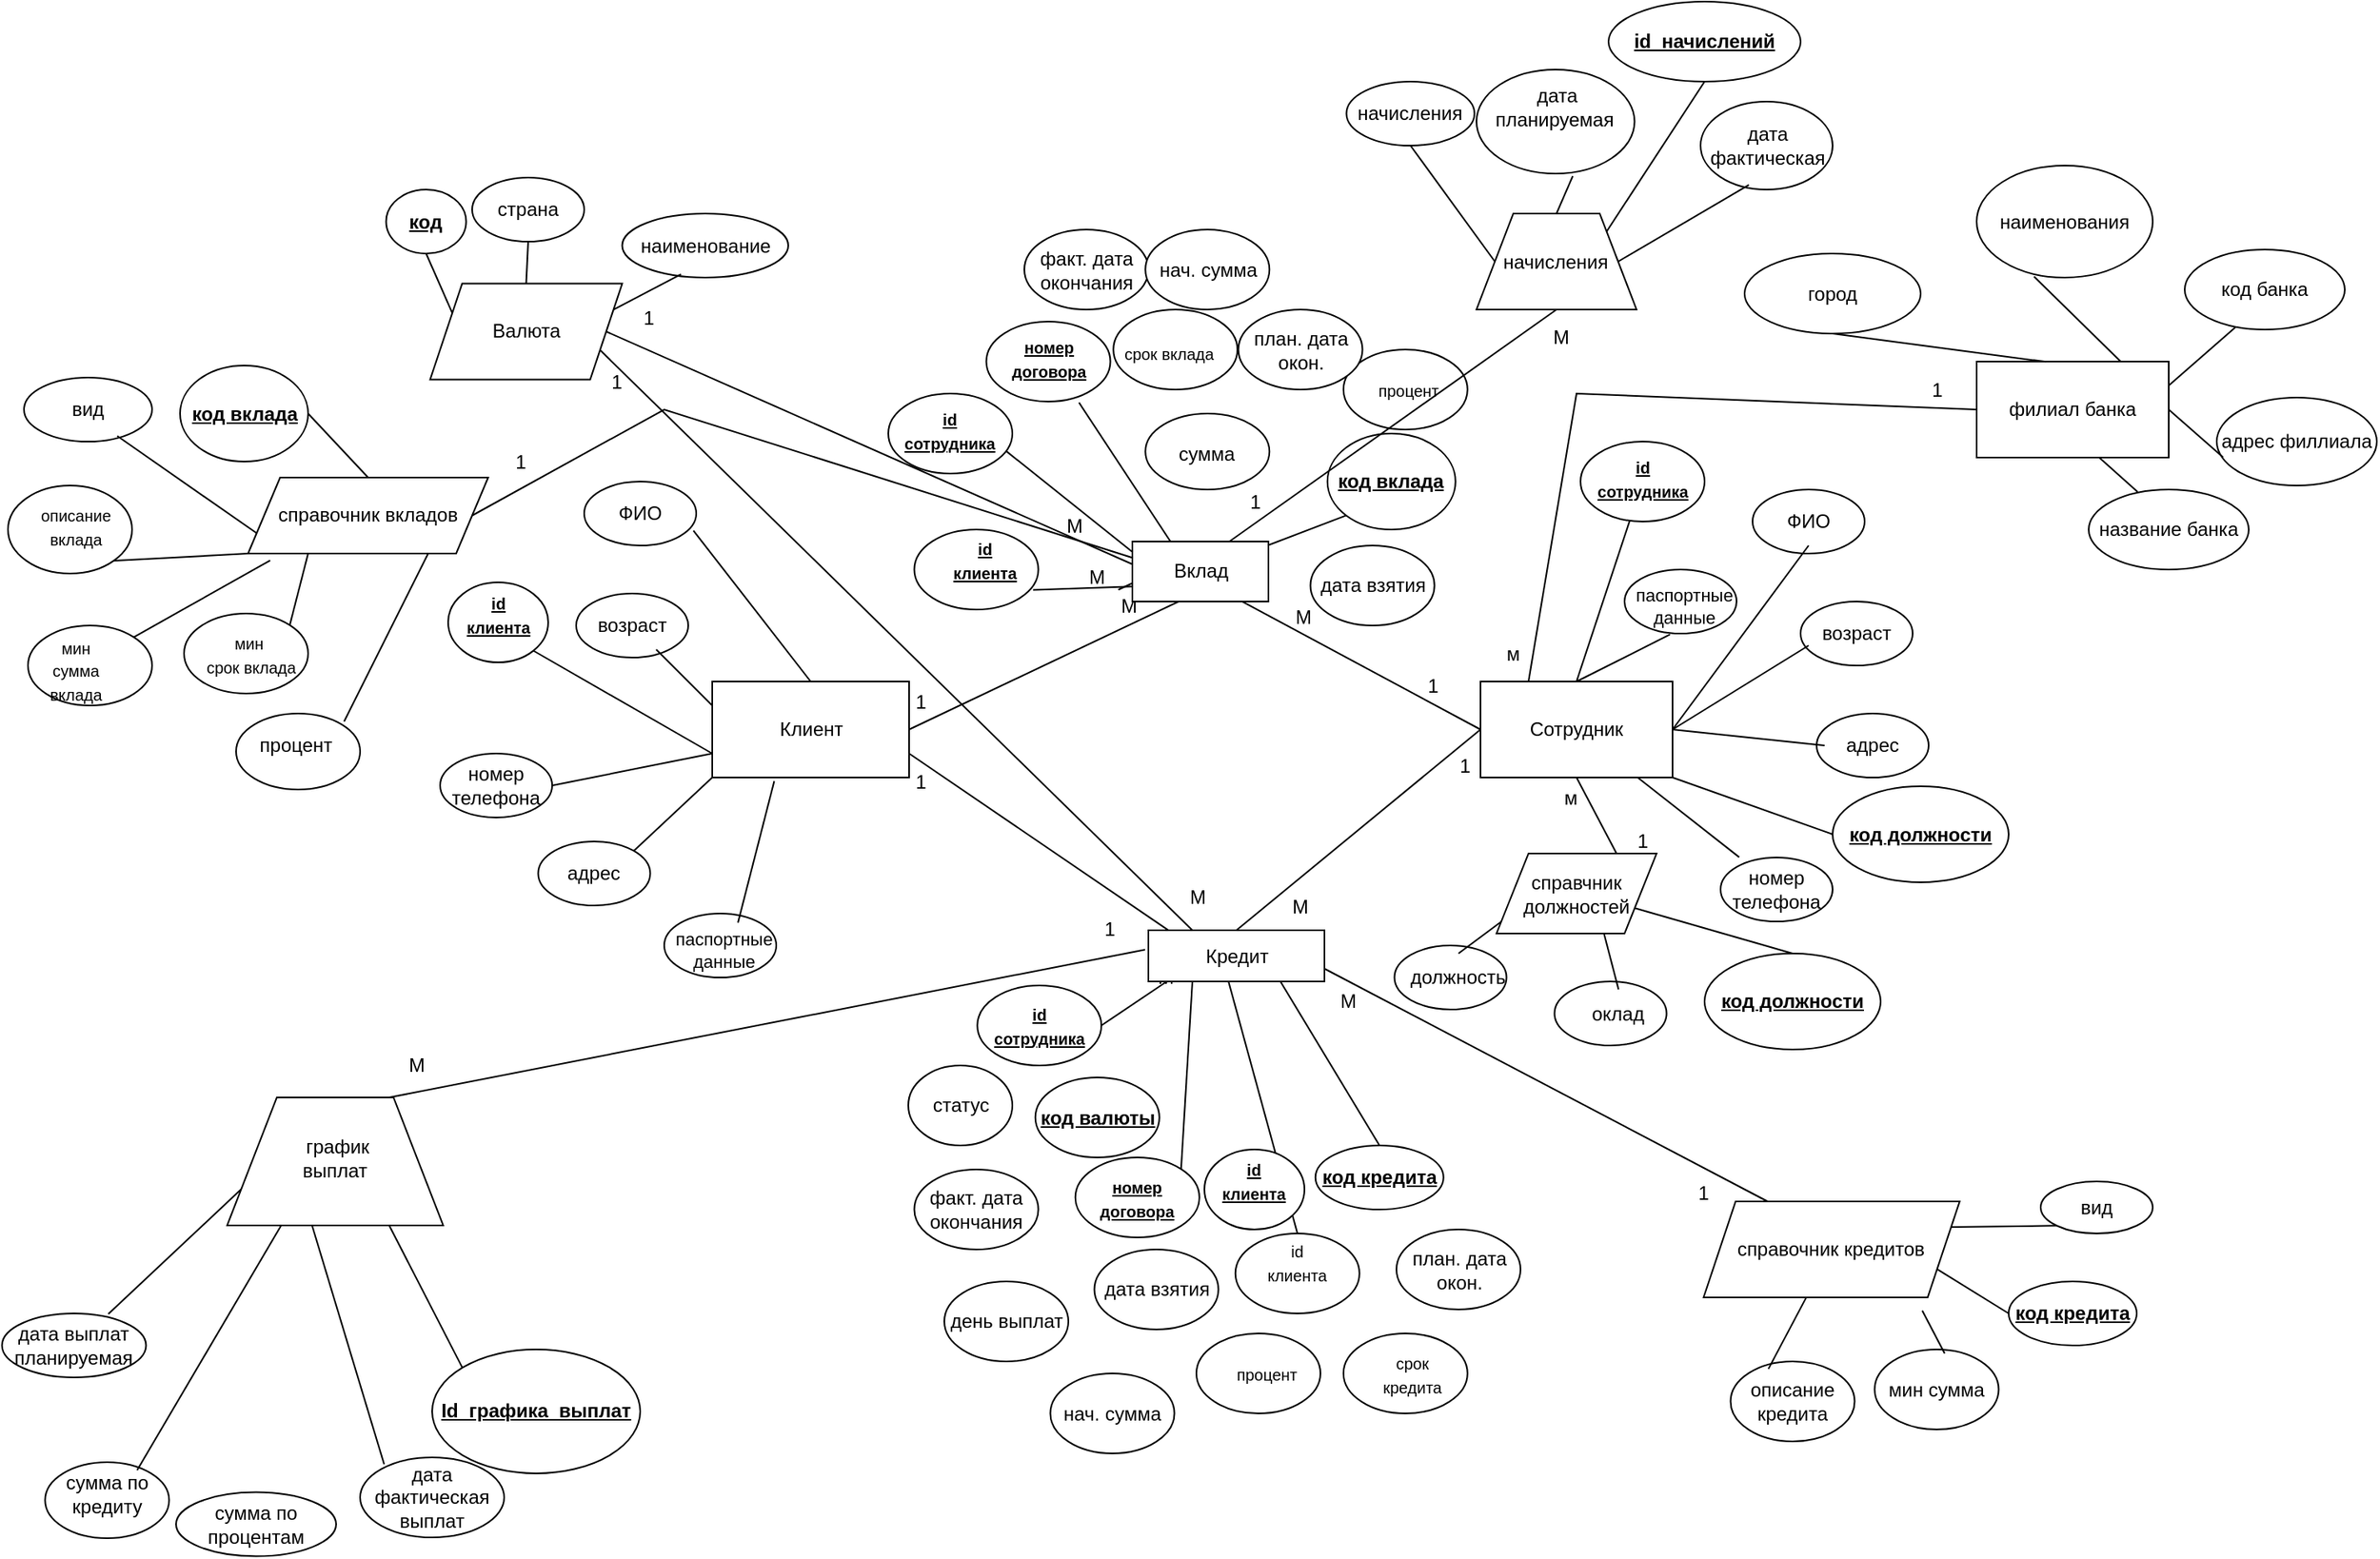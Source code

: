 <mxfile version="21.3.2" type="device">
  <diagram id="R2lEEEUBdFMjLlhIrx00" name="Page-1">
    <mxGraphModel dx="2767" dy="1793" grid="1" gridSize="10" guides="1" tooltips="1" connect="1" arrows="1" fold="1" page="1" pageScale="1" pageWidth="1100" pageHeight="850" math="0" shadow="0" extFonts="Permanent Marker^https://fonts.googleapis.com/css?family=Permanent+Marker">
      <root>
        <mxCell id="0" />
        <mxCell id="1" parent="0" />
        <mxCell id="oNR4TydqRhxskAE6kmzp-1" value="" style="rounded=0;whiteSpace=wrap;html=1;flipH=1;flipV=1;direction=west;" parent="1" vertex="1">
          <mxGeometry x="230" y="340" width="123" height="60" as="geometry" />
        </mxCell>
        <mxCell id="oNR4TydqRhxskAE6kmzp-2" value="Клиент" style="text;strokeColor=none;align=center;fillColor=none;html=1;verticalAlign=middle;whiteSpace=wrap;rounded=0;" parent="1" vertex="1">
          <mxGeometry x="261.5" y="355" width="60" height="30" as="geometry" />
        </mxCell>
        <mxCell id="oNR4TydqRhxskAE6kmzp-7" value="" style="rounded=0;whiteSpace=wrap;html=1;" parent="1" vertex="1">
          <mxGeometry x="710" y="340" width="120" height="60" as="geometry" />
        </mxCell>
        <mxCell id="oNR4TydqRhxskAE6kmzp-8" value="Сотрудник" style="text;strokeColor=none;align=center;fillColor=none;html=1;verticalAlign=middle;whiteSpace=wrap;rounded=0;" parent="1" vertex="1">
          <mxGeometry x="740" y="355" width="60" height="30" as="geometry" />
        </mxCell>
        <mxCell id="oNR4TydqRhxskAE6kmzp-9" value="" style="endArrow=none;html=1;rounded=0;entryX=0;entryY=0.5;entryDx=0;entryDy=0;exitX=0.5;exitY=0;exitDx=0;exitDy=0;" parent="1" target="oNR4TydqRhxskAE6kmzp-7" edge="1" source="y4S5jMjkWX1UhQ9Cu19F-1">
          <mxGeometry width="50" height="50" relative="1" as="geometry">
            <mxPoint x="560" y="490" as="sourcePoint" />
            <mxPoint x="570" y="340" as="targetPoint" />
          </mxGeometry>
        </mxCell>
        <mxCell id="oNR4TydqRhxskAE6kmzp-10" value="" style="endArrow=none;html=1;rounded=0;exitX=0;exitY=0.5;exitDx=0;exitDy=0;entryX=0.5;entryY=1;entryDx=0;entryDy=0;" parent="1" source="oNR4TydqRhxskAE6kmzp-1" edge="1">
          <mxGeometry width="50" height="50" relative="1" as="geometry">
            <mxPoint x="520" y="390" as="sourcePoint" />
            <mxPoint x="542.5" y="280" as="targetPoint" />
          </mxGeometry>
        </mxCell>
        <mxCell id="oNR4TydqRhxskAE6kmzp-15" value="" style="endArrow=none;html=1;rounded=0;entryX=0.113;entryY=-0.003;entryDx=0;entryDy=0;exitX=0;exitY=0.25;exitDx=0;exitDy=0;entryPerimeter=0;" parent="1" source="oNR4TydqRhxskAE6kmzp-1" target="y4S5jMjkWX1UhQ9Cu19F-1" edge="1">
          <mxGeometry relative="1" as="geometry">
            <mxPoint x="535" y="410" as="sourcePoint" />
            <mxPoint x="535" y="470" as="targetPoint" />
          </mxGeometry>
        </mxCell>
        <mxCell id="oNR4TydqRhxskAE6kmzp-16" value="" style="ellipse;whiteSpace=wrap;html=1;" parent="1" vertex="1">
          <mxGeometry x="772.5" y="190" width="77.5" height="50" as="geometry" />
        </mxCell>
        <mxCell id="oNR4TydqRhxskAE6kmzp-17" value="" style="ellipse;whiteSpace=wrap;html=1;" parent="1" vertex="1">
          <mxGeometry x="880" y="220" width="70" height="40" as="geometry" />
        </mxCell>
        <mxCell id="oNR4TydqRhxskAE6kmzp-18" value="" style="ellipse;whiteSpace=wrap;html=1;" parent="1" vertex="1">
          <mxGeometry x="910" y="290" width="70" height="40" as="geometry" />
        </mxCell>
        <mxCell id="oNR4TydqRhxskAE6kmzp-19" value="" style="ellipse;whiteSpace=wrap;html=1;" parent="1" vertex="1">
          <mxGeometry x="920" y="360" width="70" height="40" as="geometry" />
        </mxCell>
        <mxCell id="oNR4TydqRhxskAE6kmzp-20" value="&lt;u&gt;&lt;font style=&quot;font-size: 10px;&quot;&gt;&lt;b&gt;id сотрудника&lt;/b&gt;&lt;/font&gt;&lt;/u&gt;" style="text;strokeColor=none;align=center;fillColor=none;html=1;verticalAlign=middle;whiteSpace=wrap;rounded=0;" parent="1" vertex="1">
          <mxGeometry x="788.75" y="205" width="45" height="15" as="geometry" />
        </mxCell>
        <mxCell id="oNR4TydqRhxskAE6kmzp-24" value="ФИО&lt;span id=&quot;docs-internal-guid-433d567b-7fff-3257-ad19-15e13c9bf4bc&quot;&gt;&lt;/span&gt;&lt;span id=&quot;docs-internal-guid-433d567b-7fff-3257-ad19-15e13c9bf4bc&quot;&gt;&lt;/span&gt;&lt;span id=&quot;docs-internal-guid-433d567b-7fff-3257-ad19-15e13c9bf4bc&quot;&gt;&lt;/span&gt;" style="text;strokeColor=none;align=center;fillColor=none;html=1;verticalAlign=middle;whiteSpace=wrap;rounded=0;" parent="1" vertex="1">
          <mxGeometry x="885" y="225" width="60" height="30" as="geometry" />
        </mxCell>
        <mxCell id="oNR4TydqRhxskAE6kmzp-25" value="возраст" style="text;strokeColor=none;align=center;fillColor=none;html=1;verticalAlign=middle;whiteSpace=wrap;rounded=0;" parent="1" vertex="1">
          <mxGeometry x="915" y="295" width="60" height="30" as="geometry" />
        </mxCell>
        <mxCell id="oNR4TydqRhxskAE6kmzp-26" value="адрес" style="text;strokeColor=none;align=center;fillColor=none;html=1;verticalAlign=middle;whiteSpace=wrap;rounded=0;" parent="1" vertex="1">
          <mxGeometry x="925" y="365" width="60" height="30" as="geometry" />
        </mxCell>
        <mxCell id="oNR4TydqRhxskAE6kmzp-27" value="" style="ellipse;whiteSpace=wrap;html=1;" parent="1" vertex="1">
          <mxGeometry x="860" y="450" width="70" height="40" as="geometry" />
        </mxCell>
        <mxCell id="oNR4TydqRhxskAE6kmzp-28" value="номер телефона" style="text;strokeColor=none;align=center;fillColor=none;html=1;verticalAlign=middle;whiteSpace=wrap;rounded=0;" parent="1" vertex="1">
          <mxGeometry x="865" y="455" width="60" height="30" as="geometry" />
        </mxCell>
        <mxCell id="oNR4TydqRhxskAE6kmzp-29" value="" style="ellipse;whiteSpace=wrap;html=1;" parent="1" vertex="1">
          <mxGeometry x="800" y="270" width="70" height="40" as="geometry" />
        </mxCell>
        <mxCell id="oNR4TydqRhxskAE6kmzp-30" value="паспортные данные" style="text;strokeColor=none;align=center;fillColor=none;html=1;verticalAlign=middle;whiteSpace=wrap;rounded=0;fontSize=11;" parent="1" vertex="1">
          <mxGeometry x="805" y="275" width="65" height="35" as="geometry" />
        </mxCell>
        <mxCell id="oNR4TydqRhxskAE6kmzp-31" value="" style="ellipse;whiteSpace=wrap;html=1;" parent="1" vertex="1">
          <mxGeometry x="656.25" y="505" width="70" height="40" as="geometry" />
        </mxCell>
        <mxCell id="oNR4TydqRhxskAE6kmzp-32" value="должность" style="text;strokeColor=none;align=center;fillColor=none;html=1;verticalAlign=middle;whiteSpace=wrap;rounded=0;" parent="1" vertex="1">
          <mxGeometry x="666.25" y="510" width="60" height="30" as="geometry" />
        </mxCell>
        <mxCell id="oNR4TydqRhxskAE6kmzp-33" value="" style="ellipse;whiteSpace=wrap;html=1;" parent="1" vertex="1">
          <mxGeometry x="756.25" y="527.5" width="70" height="40" as="geometry" />
        </mxCell>
        <mxCell id="oNR4TydqRhxskAE6kmzp-35" value="оклад" style="text;strokeColor=none;align=center;fillColor=none;html=1;verticalAlign=middle;whiteSpace=wrap;rounded=0;" parent="1" vertex="1">
          <mxGeometry x="766.25" y="532.5" width="60" height="30" as="geometry" />
        </mxCell>
        <mxCell id="oNR4TydqRhxskAE6kmzp-40" value="" style="endArrow=none;html=1;rounded=0;entryX=0.5;entryY=0;entryDx=0;entryDy=0;" parent="1" source="oNR4TydqRhxskAE6kmzp-16" target="oNR4TydqRhxskAE6kmzp-7" edge="1">
          <mxGeometry relative="1" as="geometry">
            <mxPoint x="480" y="330" as="sourcePoint" />
            <mxPoint x="640" y="330" as="targetPoint" />
          </mxGeometry>
        </mxCell>
        <mxCell id="oNR4TydqRhxskAE6kmzp-46" value="" style="endArrow=none;html=1;rounded=0;entryX=0.406;entryY=1.015;entryDx=0;entryDy=0;entryPerimeter=0;exitX=0.5;exitY=0;exitDx=0;exitDy=0;" parent="1" source="oNR4TydqRhxskAE6kmzp-7" target="oNR4TydqRhxskAE6kmzp-29" edge="1">
          <mxGeometry relative="1" as="geometry">
            <mxPoint x="480" y="330" as="sourcePoint" />
            <mxPoint x="640" y="330" as="targetPoint" />
          </mxGeometry>
        </mxCell>
        <mxCell id="oNR4TydqRhxskAE6kmzp-47" value="" style="endArrow=none;html=1;rounded=0;entryX=0.5;entryY=1;entryDx=0;entryDy=0;exitX=1;exitY=0.5;exitDx=0;exitDy=0;" parent="1" source="oNR4TydqRhxskAE6kmzp-7" target="oNR4TydqRhxskAE6kmzp-24" edge="1">
          <mxGeometry relative="1" as="geometry">
            <mxPoint x="480" y="330" as="sourcePoint" />
            <mxPoint x="640" y="330" as="targetPoint" />
            <Array as="points" />
          </mxGeometry>
        </mxCell>
        <mxCell id="oNR4TydqRhxskAE6kmzp-48" value="" style="endArrow=none;html=1;rounded=0;entryX=1;entryY=0.5;entryDx=0;entryDy=0;exitX=0;exitY=0.75;exitDx=0;exitDy=0;" parent="1" source="oNR4TydqRhxskAE6kmzp-25" target="oNR4TydqRhxskAE6kmzp-7" edge="1">
          <mxGeometry relative="1" as="geometry">
            <mxPoint x="480" y="330" as="sourcePoint" />
            <mxPoint x="640" y="330" as="targetPoint" />
          </mxGeometry>
        </mxCell>
        <mxCell id="oNR4TydqRhxskAE6kmzp-49" value="" style="endArrow=none;html=1;rounded=0;entryX=0.5;entryY=0;entryDx=0;entryDy=0;" parent="1" target="oNR4TydqRhxskAE6kmzp-32" edge="1">
          <mxGeometry relative="1" as="geometry">
            <mxPoint x="750" y="470" as="sourcePoint" />
            <mxPoint x="640" y="330" as="targetPoint" />
          </mxGeometry>
        </mxCell>
        <mxCell id="oNR4TydqRhxskAE6kmzp-50" value="" style="endArrow=none;html=1;rounded=0;entryX=0.166;entryY=-0.005;entryDx=0;entryDy=0;entryPerimeter=0;" parent="1" source="oNR4TydqRhxskAE6kmzp-7" target="oNR4TydqRhxskAE6kmzp-27" edge="1">
          <mxGeometry relative="1" as="geometry">
            <mxPoint x="925" y="530" as="sourcePoint" />
            <mxPoint x="1085" y="530" as="targetPoint" />
            <Array as="points" />
          </mxGeometry>
        </mxCell>
        <mxCell id="oNR4TydqRhxskAE6kmzp-52" value="" style="endArrow=none;html=1;rounded=0;entryX=0;entryY=0.5;entryDx=0;entryDy=0;" parent="1" target="oNR4TydqRhxskAE6kmzp-26" edge="1">
          <mxGeometry relative="1" as="geometry">
            <mxPoint x="830" y="370" as="sourcePoint" />
            <mxPoint x="770" y="290" as="targetPoint" />
          </mxGeometry>
        </mxCell>
        <mxCell id="oNR4TydqRhxskAE6kmzp-53" value="" style="endArrow=none;html=1;rounded=0;entryX=0.5;entryY=0;entryDx=0;entryDy=0;" parent="1" target="oNR4TydqRhxskAE6kmzp-35" edge="1">
          <mxGeometry relative="1" as="geometry">
            <mxPoint x="780" y="470" as="sourcePoint" />
            <mxPoint x="770" y="290" as="targetPoint" />
          </mxGeometry>
        </mxCell>
        <mxCell id="oNR4TydqRhxskAE6kmzp-58" value="" style="ellipse;whiteSpace=wrap;html=1;" parent="1" vertex="1">
          <mxGeometry x="340" y="160" width="77.5" height="50" as="geometry" />
        </mxCell>
        <mxCell id="oNR4TydqRhxskAE6kmzp-59" value="&lt;span&gt;&lt;font style=&quot;font-size: 10px;&quot;&gt;&lt;span&gt;&lt;b&gt;&lt;u&gt;id сотрудника&lt;/u&gt;&lt;/b&gt;&lt;/span&gt;&lt;/font&gt;&lt;/span&gt;" style="text;strokeColor=none;align=center;fillColor=none;html=1;verticalAlign=middle;whiteSpace=wrap;rounded=0;fontStyle=0" parent="1" vertex="1">
          <mxGeometry x="356.25" y="175" width="45" height="15" as="geometry" />
        </mxCell>
        <mxCell id="oNR4TydqRhxskAE6kmzp-60" value="" style="ellipse;whiteSpace=wrap;html=1;" parent="1" vertex="1">
          <mxGeometry x="395.63" y="530" width="77.5" height="50" as="geometry" />
        </mxCell>
        <mxCell id="oNR4TydqRhxskAE6kmzp-61" value="&lt;font style=&quot;font-size: 10px;&quot;&gt;&lt;u&gt;&lt;b&gt;id сотрудника&lt;/b&gt;&lt;/u&gt;&lt;/font&gt;" style="text;strokeColor=none;align=center;fillColor=none;html=1;verticalAlign=middle;whiteSpace=wrap;rounded=0;" parent="1" vertex="1">
          <mxGeometry x="411.88" y="547.5" width="45" height="15" as="geometry" />
        </mxCell>
        <mxCell id="oNR4TydqRhxskAE6kmzp-62" value="" style="ellipse;whiteSpace=wrap;html=1;" parent="1" vertex="1">
          <mxGeometry x="65" y="278" width="62.5" height="50" as="geometry" />
        </mxCell>
        <mxCell id="oNR4TydqRhxskAE6kmzp-63" value="&lt;u&gt;&lt;font style=&quot;font-size: 10px;&quot;&gt;&lt;b&gt;id клиента&lt;/b&gt;&lt;/font&gt;&lt;/u&gt;" style="text;strokeColor=none;align=center;fillColor=none;html=1;verticalAlign=middle;whiteSpace=wrap;rounded=0;" parent="1" vertex="1">
          <mxGeometry x="73.75" y="290" width="45" height="15" as="geometry" />
        </mxCell>
        <mxCell id="oNR4TydqRhxskAE6kmzp-64" value="" style="ellipse;whiteSpace=wrap;html=1;" parent="1" vertex="1">
          <mxGeometry x="401.25" y="115" width="77.5" height="50" as="geometry" />
        </mxCell>
        <mxCell id="oNR4TydqRhxskAE6kmzp-65" value="&lt;span style=&quot;font-size: 10px;&quot;&gt;&lt;b&gt;&lt;u&gt;номер договора&lt;/u&gt;&lt;/b&gt;&lt;/span&gt;" style="text;strokeColor=none;align=center;fillColor=none;html=1;verticalAlign=middle;whiteSpace=wrap;rounded=0;fontStyle=0" parent="1" vertex="1">
          <mxGeometry x="417.5" y="130" width="45" height="15" as="geometry" />
        </mxCell>
        <mxCell id="oNR4TydqRhxskAE6kmzp-67" value="" style="ellipse;whiteSpace=wrap;html=1;" parent="1" vertex="1">
          <mxGeometry x="456.88" y="637.5" width="77.5" height="50" as="geometry" />
        </mxCell>
        <mxCell id="oNR4TydqRhxskAE6kmzp-68" value="&lt;span style=&quot;font-size: 10px;&quot;&gt;&lt;b&gt;&lt;u&gt;номер договора&lt;/u&gt;&lt;/b&gt;&lt;/span&gt;" style="text;strokeColor=none;align=center;fillColor=none;html=1;verticalAlign=middle;whiteSpace=wrap;rounded=0;fontStyle=0" parent="1" vertex="1">
          <mxGeometry x="473.13" y="655" width="45" height="15" as="geometry" />
        </mxCell>
        <mxCell id="oNR4TydqRhxskAE6kmzp-70" value="" style="ellipse;whiteSpace=wrap;html=1;" parent="1" vertex="1">
          <mxGeometry x="556.88" y="685" width="77.5" height="50" as="geometry" />
        </mxCell>
        <mxCell id="oNR4TydqRhxskAE6kmzp-71" value="&lt;span&gt;&lt;font style=&quot;font-size: 10px;&quot;&gt;&lt;span&gt;id клиента&lt;/span&gt;&lt;/font&gt;&lt;/span&gt;" style="text;strokeColor=none;align=center;fillColor=none;html=1;verticalAlign=middle;whiteSpace=wrap;rounded=0;fontStyle=0" parent="1" vertex="1">
          <mxGeometry x="573.13" y="695" width="45" height="15" as="geometry" />
        </mxCell>
        <mxCell id="oNR4TydqRhxskAE6kmzp-72" value="" style="ellipse;whiteSpace=wrap;html=1;" parent="1" vertex="1">
          <mxGeometry x="356.25" y="245" width="77.5" height="50" as="geometry" />
        </mxCell>
        <mxCell id="oNR4TydqRhxskAE6kmzp-73" value="&lt;span&gt;&lt;font style=&quot;font-size: 10px;&quot;&gt;&lt;span&gt;&lt;b&gt;&lt;u&gt;id клиента&lt;/u&gt;&lt;/b&gt;&lt;/span&gt;&lt;/font&gt;&lt;/span&gt;" style="text;strokeColor=none;align=center;fillColor=none;html=1;verticalAlign=middle;whiteSpace=wrap;rounded=0;fontStyle=0" parent="1" vertex="1">
          <mxGeometry x="377.5" y="255" width="45" height="17.5" as="geometry" />
        </mxCell>
        <mxCell id="oNR4TydqRhxskAE6kmzp-77" value="" style="ellipse;whiteSpace=wrap;html=1;" parent="1" vertex="1">
          <mxGeometry x="-210" y="217.5" width="77.5" height="55" as="geometry" />
        </mxCell>
        <mxCell id="oNR4TydqRhxskAE6kmzp-78" value="&lt;span style=&quot;font-size: 10px;&quot;&gt;&lt;span&gt;&lt;span&gt;описание вклада&lt;/span&gt;&lt;/span&gt;&lt;/span&gt;" style="text;strokeColor=none;align=center;fillColor=none;html=1;verticalAlign=middle;whiteSpace=wrap;rounded=0;fontStyle=0" parent="1" vertex="1">
          <mxGeometry x="-190" y="235" width="45" height="15" as="geometry" />
        </mxCell>
        <mxCell id="oNR4TydqRhxskAE6kmzp-80" value="" style="ellipse;whiteSpace=wrap;html=1;" parent="1" vertex="1">
          <mxGeometry x="-100" y="297.5" width="77.5" height="50" as="geometry" />
        </mxCell>
        <mxCell id="oNR4TydqRhxskAE6kmzp-81" value="&lt;div style=&quot;&quot;&gt;&lt;span style=&quot;font-size: 10px; background-color: initial;&quot;&gt;мин&amp;nbsp;&lt;/span&gt;&lt;/div&gt;&lt;div style=&quot;&quot;&gt;&lt;span style=&quot;font-size: 10px; background-color: initial;&quot;&gt;срок вклада&lt;/span&gt;&lt;/div&gt;&lt;span id=&quot;docs-internal-guid-98b2df51-7fff-02cc-35b9-9155e694b9e8&quot;&gt;&lt;/span&gt;" style="text;strokeColor=none;align=center;fillColor=none;html=1;verticalAlign=middle;whiteSpace=wrap;rounded=0;fontStyle=0" parent="1" vertex="1">
          <mxGeometry x="-100" y="315" width="83.75" height="15" as="geometry" />
        </mxCell>
        <mxCell id="oNR4TydqRhxskAE6kmzp-84" value="" style="ellipse;whiteSpace=wrap;html=1;" parent="1" vertex="1">
          <mxGeometry x="-197.5" y="305" width="77.5" height="50" as="geometry" />
        </mxCell>
        <mxCell id="oNR4TydqRhxskAE6kmzp-85" value="&lt;span style=&quot;font-size: 10px;&quot;&gt;мин сумма вклада&lt;/span&gt;" style="text;strokeColor=none;align=center;fillColor=none;html=1;verticalAlign=middle;whiteSpace=wrap;rounded=0;fontStyle=0" parent="1" vertex="1">
          <mxGeometry x="-190" y="325" width="45" height="15" as="geometry" />
        </mxCell>
        <mxCell id="oNR4TydqRhxskAE6kmzp-86" value="" style="ellipse;whiteSpace=wrap;html=1;" parent="1" vertex="1">
          <mxGeometry x="624.38" y="132.5" width="77.5" height="50" as="geometry" />
        </mxCell>
        <mxCell id="oNR4TydqRhxskAE6kmzp-87" value="&lt;span style=&quot;font-size: 10px;&quot;&gt;процент&amp;nbsp;&lt;/span&gt;" style="text;strokeColor=none;align=center;fillColor=none;html=1;verticalAlign=middle;whiteSpace=wrap;rounded=0;fontStyle=0" parent="1" vertex="1">
          <mxGeometry x="644.38" y="150" width="45" height="15" as="geometry" />
        </mxCell>
        <mxCell id="oNR4TydqRhxskAE6kmzp-93" value="" style="ellipse;whiteSpace=wrap;html=1;" parent="1" vertex="1">
          <mxGeometry x="480.63" y="107.5" width="77.5" height="50" as="geometry" />
        </mxCell>
        <mxCell id="oNR4TydqRhxskAE6kmzp-94" value="&lt;span style=&quot;font-size: 10px;&quot;&gt;срок вклада&lt;/span&gt;" style="text;strokeColor=none;align=center;fillColor=none;html=1;verticalAlign=middle;whiteSpace=wrap;rounded=0;fontStyle=0" parent="1" vertex="1">
          <mxGeometry x="471.25" y="127.5" width="88.75" height="15" as="geometry" />
        </mxCell>
        <mxCell id="oNR4TydqRhxskAE6kmzp-102" value="" style="endArrow=none;html=1;rounded=0;entryX=0.25;entryY=0;entryDx=0;entryDy=0;exitX=0.747;exitY=1.013;exitDx=0;exitDy=0;exitPerimeter=0;" parent="1" source="oNR4TydqRhxskAE6kmzp-64" edge="1">
          <mxGeometry relative="1" as="geometry">
            <mxPoint x="430" y="390" as="sourcePoint" />
            <mxPoint x="521.25" y="260" as="targetPoint" />
          </mxGeometry>
        </mxCell>
        <mxCell id="oNR4TydqRhxskAE6kmzp-105" value="" style="endArrow=none;html=1;rounded=0;exitX=0.95;exitY=0.719;exitDx=0;exitDy=0;exitPerimeter=0;entryX=0;entryY=0.25;entryDx=0;entryDy=0;" parent="1" source="oNR4TydqRhxskAE6kmzp-58" edge="1">
          <mxGeometry relative="1" as="geometry">
            <mxPoint x="430" y="390" as="sourcePoint" />
            <mxPoint x="500" y="265" as="targetPoint" />
          </mxGeometry>
        </mxCell>
        <mxCell id="oNR4TydqRhxskAE6kmzp-110" value="" style="endArrow=none;html=1;rounded=0;exitX=0.958;exitY=0.754;exitDx=0;exitDy=0;exitPerimeter=0;entryX=0;entryY=0.75;entryDx=0;entryDy=0;" parent="1" source="8BhWHSMDDx2aTjI-pe8S-53" edge="1">
          <mxGeometry relative="1" as="geometry">
            <mxPoint x="430" y="390" as="sourcePoint" />
            <mxPoint x="500" y="275" as="targetPoint" />
          </mxGeometry>
        </mxCell>
        <mxCell id="oNR4TydqRhxskAE6kmzp-115" value="описание кредита" style="ellipse;whiteSpace=wrap;html=1;" parent="1" vertex="1">
          <mxGeometry x="866.25" y="765" width="77.5" height="50" as="geometry" />
        </mxCell>
        <mxCell id="oNR4TydqRhxskAE6kmzp-121" value="" style="ellipse;whiteSpace=wrap;html=1;" parent="1" vertex="1">
          <mxGeometry x="150" y="215" width="70" height="40" as="geometry" />
        </mxCell>
        <mxCell id="oNR4TydqRhxskAE6kmzp-122" value="ФИО&lt;span id=&quot;docs-internal-guid-433d567b-7fff-3257-ad19-15e13c9bf4bc&quot;&gt;&lt;/span&gt;&lt;span id=&quot;docs-internal-guid-433d567b-7fff-3257-ad19-15e13c9bf4bc&quot;&gt;&lt;/span&gt;&lt;span id=&quot;docs-internal-guid-433d567b-7fff-3257-ad19-15e13c9bf4bc&quot;&gt;&lt;/span&gt;" style="text;strokeColor=none;align=center;fillColor=none;html=1;verticalAlign=middle;whiteSpace=wrap;rounded=0;" parent="1" vertex="1">
          <mxGeometry x="155" y="220" width="60" height="30" as="geometry" />
        </mxCell>
        <mxCell id="oNR4TydqRhxskAE6kmzp-123" value="" style="ellipse;whiteSpace=wrap;html=1;" parent="1" vertex="1">
          <mxGeometry x="145" y="285" width="70" height="40" as="geometry" />
        </mxCell>
        <mxCell id="oNR4TydqRhxskAE6kmzp-124" value="возраст" style="text;strokeColor=none;align=center;fillColor=none;html=1;verticalAlign=middle;whiteSpace=wrap;rounded=0;" parent="1" vertex="1">
          <mxGeometry x="150" y="290" width="60" height="30" as="geometry" />
        </mxCell>
        <mxCell id="oNR4TydqRhxskAE6kmzp-127" value="" style="ellipse;whiteSpace=wrap;html=1;" parent="1" vertex="1">
          <mxGeometry x="121.25" y="440" width="70" height="40" as="geometry" />
        </mxCell>
        <mxCell id="oNR4TydqRhxskAE6kmzp-128" value="адрес" style="text;strokeColor=none;align=center;fillColor=none;html=1;verticalAlign=middle;whiteSpace=wrap;rounded=0;" parent="1" vertex="1">
          <mxGeometry x="126.25" y="445" width="60" height="30" as="geometry" />
        </mxCell>
        <mxCell id="oNR4TydqRhxskAE6kmzp-129" value="" style="ellipse;whiteSpace=wrap;html=1;" parent="1" vertex="1">
          <mxGeometry x="60" y="385" width="70" height="40" as="geometry" />
        </mxCell>
        <mxCell id="oNR4TydqRhxskAE6kmzp-130" value="номер телефона" style="text;strokeColor=none;align=center;fillColor=none;html=1;verticalAlign=middle;whiteSpace=wrap;rounded=0;" parent="1" vertex="1">
          <mxGeometry x="65" y="390" width="60" height="30" as="geometry" />
        </mxCell>
        <mxCell id="oNR4TydqRhxskAE6kmzp-131" value="" style="ellipse;whiteSpace=wrap;html=1;" parent="1" vertex="1">
          <mxGeometry x="200" y="485" width="70" height="40" as="geometry" />
        </mxCell>
        <mxCell id="oNR4TydqRhxskAE6kmzp-132" value="паспортные данные" style="text;strokeColor=none;align=center;fillColor=none;html=1;verticalAlign=middle;whiteSpace=wrap;rounded=0;fontSize=11;" parent="1" vertex="1">
          <mxGeometry x="205" y="490" width="65" height="35" as="geometry" />
        </mxCell>
        <mxCell id="oNR4TydqRhxskAE6kmzp-133" value="" style="endArrow=none;html=1;rounded=0;entryX=0.315;entryY=1.038;entryDx=0;entryDy=0;entryPerimeter=0;exitX=0.632;exitY=0.02;exitDx=0;exitDy=0;exitPerimeter=0;" parent="1" source="oNR4TydqRhxskAE6kmzp-132" target="oNR4TydqRhxskAE6kmzp-1" edge="1">
          <mxGeometry width="50" height="50" relative="1" as="geometry">
            <mxPoint x="240" y="480" as="sourcePoint" />
            <mxPoint x="590" y="430" as="targetPoint" />
          </mxGeometry>
        </mxCell>
        <mxCell id="oNR4TydqRhxskAE6kmzp-135" value="" style="ellipse;whiteSpace=wrap;html=1;" parent="1" vertex="1">
          <mxGeometry x="707.5" y="-42.5" width="98.75" height="65" as="geometry" />
        </mxCell>
        <mxCell id="oNR4TydqRhxskAE6kmzp-137" value="дата планируемая&amp;nbsp;" style="text;strokeColor=none;align=center;fillColor=none;html=1;verticalAlign=middle;whiteSpace=wrap;rounded=0;" parent="1" vertex="1">
          <mxGeometry x="737.5" y="-32.5" width="40" height="27.5" as="geometry" />
        </mxCell>
        <mxCell id="oNR4TydqRhxskAE6kmzp-140" value="" style="ellipse;whiteSpace=wrap;html=1;" parent="1" vertex="1">
          <mxGeometry x="500.63" y="172.5" width="77.5" height="47.5" as="geometry" />
        </mxCell>
        <mxCell id="oNR4TydqRhxskAE6kmzp-141" value="сумма" style="text;strokeColor=none;align=center;fillColor=none;html=1;verticalAlign=middle;whiteSpace=wrap;rounded=0;" parent="1" vertex="1">
          <mxGeometry x="509.38" y="182.5" width="60" height="30" as="geometry" />
        </mxCell>
        <mxCell id="oNR4TydqRhxskAE6kmzp-142" value="" style="ellipse;whiteSpace=wrap;html=1;" parent="1" vertex="1">
          <mxGeometry x="-67.5" y="360" width="77.5" height="47.5" as="geometry" />
        </mxCell>
        <mxCell id="oNR4TydqRhxskAE6kmzp-143" value="процент" style="text;strokeColor=none;align=center;fillColor=none;html=1;verticalAlign=middle;whiteSpace=wrap;rounded=0;" parent="1" vertex="1">
          <mxGeometry x="-60" y="365" width="60" height="30" as="geometry" />
        </mxCell>
        <mxCell id="oNR4TydqRhxskAE6kmzp-146" value="" style="endArrow=none;html=1;rounded=0;entryX=0.975;entryY=0.766;entryDx=0;entryDy=0;entryPerimeter=0;exitX=0.5;exitY=1;exitDx=0;exitDy=0;" parent="1" source="oNR4TydqRhxskAE6kmzp-1" target="oNR4TydqRhxskAE6kmzp-121" edge="1">
          <mxGeometry width="50" height="50" relative="1" as="geometry">
            <mxPoint x="600" y="420" as="sourcePoint" />
            <mxPoint x="650" y="370" as="targetPoint" />
          </mxGeometry>
        </mxCell>
        <mxCell id="oNR4TydqRhxskAE6kmzp-150" value="" style="ellipse;whiteSpace=wrap;html=1;" parent="1" vertex="1">
          <mxGeometry x="532.5" y="747.5" width="77.5" height="50" as="geometry" />
        </mxCell>
        <mxCell id="oNR4TydqRhxskAE6kmzp-151" value="&lt;span style=&quot;font-size: 10px;&quot;&gt;процент&amp;nbsp;&lt;/span&gt;" style="text;strokeColor=none;align=center;fillColor=none;html=1;verticalAlign=middle;whiteSpace=wrap;rounded=0;fontStyle=0" parent="1" vertex="1">
          <mxGeometry x="530.0" y="765" width="96.25" height="15" as="geometry" />
        </mxCell>
        <mxCell id="oNR4TydqRhxskAE6kmzp-152" value="" style="ellipse;whiteSpace=wrap;html=1;" parent="1" vertex="1">
          <mxGeometry x="624.38" y="747.5" width="77.5" height="50" as="geometry" />
        </mxCell>
        <mxCell id="oNR4TydqRhxskAE6kmzp-153" value="&lt;span style=&quot;font-size: 10px;&quot;&gt;срок кредита&lt;/span&gt;" style="text;strokeColor=none;align=center;fillColor=none;html=1;verticalAlign=middle;whiteSpace=wrap;rounded=0;fontStyle=0" parent="1" vertex="1">
          <mxGeometry x="645.01" y="752.5" width="45" height="40" as="geometry" />
        </mxCell>
        <mxCell id="oNR4TydqRhxskAE6kmzp-154" value="" style="ellipse;whiteSpace=wrap;html=1;" parent="1" vertex="1">
          <mxGeometry x="-186.83" y="828" width="77.5" height="47.5" as="geometry" />
        </mxCell>
        <mxCell id="oNR4TydqRhxskAE6kmzp-155" value="сумма по кредиту" style="text;strokeColor=none;align=center;fillColor=none;html=1;verticalAlign=middle;whiteSpace=wrap;rounded=0;" parent="1" vertex="1">
          <mxGeometry x="-178.08" y="833" width="60" height="30" as="geometry" />
        </mxCell>
        <mxCell id="oNR4TydqRhxskAE6kmzp-162" value="" style="endArrow=none;html=1;rounded=0;entryX=0.103;entryY=1.004;entryDx=0;entryDy=0;exitX=1;exitY=0.5;exitDx=0;exitDy=0;entryPerimeter=0;" parent="1" source="oNR4TydqRhxskAE6kmzp-60" target="y4S5jMjkWX1UhQ9Cu19F-1" edge="1">
          <mxGeometry width="50" height="50" relative="1" as="geometry">
            <mxPoint x="509.38" y="465" as="sourcePoint" />
            <mxPoint x="534.38" y="545" as="targetPoint" />
          </mxGeometry>
        </mxCell>
        <mxCell id="oNR4TydqRhxskAE6kmzp-163" value="" style="endArrow=none;html=1;rounded=0;entryX=0.25;entryY=1;entryDx=0;entryDy=0;exitX=1;exitY=0;exitDx=0;exitDy=0;" parent="1" source="oNR4TydqRhxskAE6kmzp-67" target="y4S5jMjkWX1UhQ9Cu19F-1" edge="1">
          <mxGeometry width="50" height="50" relative="1" as="geometry">
            <mxPoint x="509.38" y="465" as="sourcePoint" />
            <mxPoint x="569.38" y="578.52" as="targetPoint" />
          </mxGeometry>
        </mxCell>
        <mxCell id="oNR4TydqRhxskAE6kmzp-164" value="" style="endArrow=none;html=1;rounded=0;entryX=0.455;entryY=1;entryDx=0;entryDy=0;exitX=0.5;exitY=0;exitDx=0;exitDy=0;entryPerimeter=0;" parent="1" source="oNR4TydqRhxskAE6kmzp-70" target="y4S5jMjkWX1UhQ9Cu19F-1" edge="1">
          <mxGeometry width="50" height="50" relative="1" as="geometry">
            <mxPoint x="509.38" y="465" as="sourcePoint" />
            <mxPoint x="584.38" y="575" as="targetPoint" />
          </mxGeometry>
        </mxCell>
        <mxCell id="vTZUlPKoxfE3niIYJKXx-1" value="Валюта" style="shape=parallelogram;perimeter=parallelogramPerimeter;whiteSpace=wrap;html=1;fixedSize=1;" parent="1" vertex="1">
          <mxGeometry x="53.75" y="91.25" width="120" height="60" as="geometry" />
        </mxCell>
        <mxCell id="vTZUlPKoxfE3niIYJKXx-2" value="&lt;b&gt;&lt;u&gt;код&lt;/u&gt;&lt;/b&gt;" style="ellipse;whiteSpace=wrap;html=1;" parent="1" vertex="1">
          <mxGeometry x="26.25" y="32.5" width="50" height="40" as="geometry" />
        </mxCell>
        <mxCell id="vTZUlPKoxfE3niIYJKXx-3" value="страна" style="ellipse;whiteSpace=wrap;html=1;" parent="1" vertex="1">
          <mxGeometry x="80" y="25" width="70" height="40" as="geometry" />
        </mxCell>
        <mxCell id="vTZUlPKoxfE3niIYJKXx-4" value="наименование" style="ellipse;whiteSpace=wrap;html=1;" parent="1" vertex="1">
          <mxGeometry x="173.75" y="47.5" width="103.75" height="40" as="geometry" />
        </mxCell>
        <mxCell id="vTZUlPKoxfE3niIYJKXx-6" value="справочник вкладов" style="shape=parallelogram;perimeter=parallelogramPerimeter;whiteSpace=wrap;html=1;fixedSize=1;" parent="1" vertex="1">
          <mxGeometry x="-60" y="212.5" width="150" height="47.5" as="geometry" />
        </mxCell>
        <mxCell id="vTZUlPKoxfE3niIYJKXx-8" value="вид" style="ellipse;whiteSpace=wrap;html=1;" parent="1" vertex="1">
          <mxGeometry x="-200" y="150" width="80" height="40" as="geometry" />
        </mxCell>
        <mxCell id="vTZUlPKoxfE3niIYJKXx-20" value="&lt;b&gt;&lt;u&gt;код вклада&lt;/u&gt;&lt;/b&gt;" style="ellipse;whiteSpace=wrap;html=1;" parent="1" vertex="1">
          <mxGeometry x="-102.5" y="142.5" width="80" height="60" as="geometry" />
        </mxCell>
        <mxCell id="vTZUlPKoxfE3niIYJKXx-21" value="" style="endArrow=none;html=1;rounded=0;entryX=0.5;entryY=1;entryDx=0;entryDy=0;exitX=0;exitY=0.5;exitDx=0;exitDy=0;" parent="1" source="oNR4TydqRhxskAE6kmzp-7" edge="1">
          <mxGeometry width="50" height="50" relative="1" as="geometry">
            <mxPoint x="410" y="400" as="sourcePoint" />
            <mxPoint x="542.5" y="280" as="targetPoint" />
          </mxGeometry>
        </mxCell>
        <mxCell id="vTZUlPKoxfE3niIYJKXx-22" value="справочник кредитов" style="shape=parallelogram;perimeter=parallelogramPerimeter;whiteSpace=wrap;html=1;fixedSize=1;" parent="1" vertex="1">
          <mxGeometry x="849.38" y="665" width="160" height="60" as="geometry" />
        </mxCell>
        <mxCell id="vTZUlPKoxfE3niIYJKXx-26" value="" style="endArrow=none;html=1;rounded=0;exitX=1;exitY=0;exitDx=0;exitDy=0;entryX=0.75;entryY=1;entryDx=0;entryDy=0;" parent="1" source="oNR4TydqRhxskAE6kmzp-143" target="vTZUlPKoxfE3niIYJKXx-6" edge="1">
          <mxGeometry width="50" height="50" relative="1" as="geometry">
            <mxPoint x="350" y="380" as="sourcePoint" />
            <mxPoint x="400" y="330" as="targetPoint" />
          </mxGeometry>
        </mxCell>
        <mxCell id="vTZUlPKoxfE3niIYJKXx-29" value="начисления" style="ellipse;whiteSpace=wrap;html=1;" parent="1" vertex="1">
          <mxGeometry x="626.25" y="-35" width="80" height="40" as="geometry" />
        </mxCell>
        <mxCell id="vTZUlPKoxfE3niIYJKXx-31" value="дата выплат планируемая" style="ellipse;whiteSpace=wrap;html=1;" parent="1" vertex="1">
          <mxGeometry x="-213.75" y="735" width="90" height="40" as="geometry" />
        </mxCell>
        <mxCell id="vTZUlPKoxfE3niIYJKXx-33" value="сумма по процентам" style="ellipse;whiteSpace=wrap;html=1;" parent="1" vertex="1">
          <mxGeometry x="-105" y="846.79" width="100" height="40" as="geometry" />
        </mxCell>
        <mxCell id="vTZUlPKoxfE3niIYJKXx-35" value="вид" style="ellipse;whiteSpace=wrap;html=1;" parent="1" vertex="1">
          <mxGeometry x="1060" y="652.5" width="70" height="32.5" as="geometry" />
        </mxCell>
        <mxCell id="vTZUlPKoxfE3niIYJKXx-36" value="&lt;u&gt;&lt;b&gt;код кредита&lt;/b&gt;&lt;/u&gt;" style="ellipse;whiteSpace=wrap;html=1;" parent="1" vertex="1">
          <mxGeometry x="1040" y="715" width="80" height="40" as="geometry" />
        </mxCell>
        <mxCell id="vTZUlPKoxfE3niIYJKXx-38" value="дата фактическая выплат" style="ellipse;whiteSpace=wrap;html=1;" parent="1" vertex="1">
          <mxGeometry x="10" y="825" width="90" height="50" as="geometry" />
        </mxCell>
        <mxCell id="vTZUlPKoxfE3niIYJKXx-39" value="" style="endArrow=none;html=1;rounded=0;entryX=0.25;entryY=0;entryDx=0;entryDy=0;exitX=1;exitY=0.75;exitDx=0;exitDy=0;" parent="1" source="y4S5jMjkWX1UhQ9Cu19F-1" target="vTZUlPKoxfE3niIYJKXx-22" edge="1">
          <mxGeometry width="50" height="50" relative="1" as="geometry">
            <mxPoint x="585" y="490" as="sourcePoint" />
            <mxPoint x="960" y="460" as="targetPoint" />
          </mxGeometry>
        </mxCell>
        <mxCell id="vTZUlPKoxfE3niIYJKXx-40" value="" style="endArrow=none;html=1;rounded=0;exitX=1;exitY=0.5;exitDx=0;exitDy=0;entryX=0;entryY=0.25;entryDx=0;entryDy=0;" parent="1" source="vTZUlPKoxfE3niIYJKXx-6" edge="1">
          <mxGeometry width="50" height="50" relative="1" as="geometry">
            <mxPoint x="420" y="430" as="sourcePoint" />
            <mxPoint x="500" y="265" as="targetPoint" />
            <Array as="points">
              <mxPoint x="200" y="170" />
            </Array>
          </mxGeometry>
        </mxCell>
        <mxCell id="vTZUlPKoxfE3niIYJKXx-46" value="филиал банка" style="rounded=0;whiteSpace=wrap;html=1;" parent="1" vertex="1">
          <mxGeometry x="1020.0" y="140" width="120" height="60" as="geometry" />
        </mxCell>
        <mxCell id="vTZUlPKoxfE3niIYJKXx-54" value="" style="endArrow=none;html=1;rounded=0;entryX=0;entryY=0.5;entryDx=0;entryDy=0;exitX=0.607;exitY=1;exitDx=0;exitDy=0;exitPerimeter=0;" parent="1" edge="1" source="8BhWHSMDDx2aTjI-pe8S-14">
          <mxGeometry width="50" height="50" relative="1" as="geometry">
            <mxPoint x="-20" y="705" as="sourcePoint" />
            <mxPoint x="25" y="829.29" as="targetPoint" />
          </mxGeometry>
        </mxCell>
        <mxCell id="vTZUlPKoxfE3niIYJKXx-55" value="" style="endArrow=none;html=1;rounded=0;exitX=0.5;exitY=0;exitDx=0;exitDy=0;entryX=0.75;entryY=0;entryDx=0;entryDy=0;" parent="1" edge="1" target="8BhWHSMDDx2aTjI-pe8S-14">
          <mxGeometry width="50" height="50" relative="1" as="geometry">
            <mxPoint x="-129.33" y="833" as="sourcePoint" />
            <mxPoint x="-56.245" y="705" as="targetPoint" />
          </mxGeometry>
        </mxCell>
        <mxCell id="vTZUlPKoxfE3niIYJKXx-56" value="" style="endArrow=none;html=1;rounded=0;exitX=0.25;exitY=1;exitDx=0;exitDy=0;entryX=0.077;entryY=-0.079;entryDx=0;entryDy=0;entryPerimeter=0;" parent="1" source="8BhWHSMDDx2aTjI-pe8S-14" target="HH3MM2B6UWiQX0WV9IXx-4" edge="1">
          <mxGeometry width="50" height="50" relative="1" as="geometry">
            <mxPoint x="328.75" y="605" as="sourcePoint" />
            <mxPoint x="485" y="500" as="targetPoint" />
          </mxGeometry>
        </mxCell>
        <mxCell id="vTZUlPKoxfE3niIYJKXx-59" value="дата фактическая" style="ellipse;whiteSpace=wrap;html=1;" parent="1" vertex="1">
          <mxGeometry x="847.5" y="-22.5" width="82.5" height="55" as="geometry" />
        </mxCell>
        <mxCell id="vTZUlPKoxfE3niIYJKXx-61" value="&lt;u&gt;&lt;b&gt;код кредита&lt;/b&gt;&lt;/u&gt;" style="ellipse;whiteSpace=wrap;html=1;" parent="1" vertex="1">
          <mxGeometry x="606.88" y="630" width="80" height="40" as="geometry" />
        </mxCell>
        <mxCell id="vTZUlPKoxfE3niIYJKXx-62" value="&lt;b&gt;&lt;u&gt;код вклада&lt;/u&gt;&lt;/b&gt;" style="ellipse;whiteSpace=wrap;html=1;" parent="1" vertex="1">
          <mxGeometry x="614.38" y="185" width="80" height="60" as="geometry" />
        </mxCell>
        <mxCell id="vTZUlPKoxfE3niIYJKXx-63" value="" style="endArrow=none;html=1;rounded=0;entryX=0.75;entryY=1;entryDx=0;entryDy=0;exitX=0.5;exitY=0;exitDx=0;exitDy=0;" parent="1" source="vTZUlPKoxfE3niIYJKXx-61" target="y4S5jMjkWX1UhQ9Cu19F-1" edge="1">
          <mxGeometry width="50" height="50" relative="1" as="geometry">
            <mxPoint x="629.38" y="505" as="sourcePoint" />
            <mxPoint x="609.38" y="575" as="targetPoint" />
          </mxGeometry>
        </mxCell>
        <mxCell id="vTZUlPKoxfE3niIYJKXx-64" value="" style="endArrow=none;html=1;rounded=0;entryX=0;entryY=1;entryDx=0;entryDy=0;exitX=0.75;exitY=0;exitDx=0;exitDy=0;" parent="1" target="vTZUlPKoxfE3niIYJKXx-62" edge="1">
          <mxGeometry width="50" height="50" relative="1" as="geometry">
            <mxPoint x="563.75" y="260" as="sourcePoint" />
            <mxPoint x="630" y="390" as="targetPoint" />
          </mxGeometry>
        </mxCell>
        <mxCell id="vTZUlPKoxfE3niIYJKXx-65" value="справчник должностей" style="shape=parallelogram;perimeter=parallelogramPerimeter;whiteSpace=wrap;html=1;fixedSize=1;" parent="1" vertex="1">
          <mxGeometry x="720" y="447.5" width="100" height="50" as="geometry" />
        </mxCell>
        <mxCell id="vTZUlPKoxfE3niIYJKXx-68" value="город" style="ellipse;whiteSpace=wrap;html=1;" parent="1" vertex="1">
          <mxGeometry x="875" y="72.5" width="110" height="50" as="geometry" />
        </mxCell>
        <mxCell id="vTZUlPKoxfE3niIYJKXx-69" value="наименования" style="ellipse;whiteSpace=wrap;html=1;" parent="1" vertex="1">
          <mxGeometry x="1020" y="17.5" width="110" height="70" as="geometry" />
        </mxCell>
        <mxCell id="vTZUlPKoxfE3niIYJKXx-70" value="код банка" style="ellipse;whiteSpace=wrap;html=1;" parent="1" vertex="1">
          <mxGeometry x="1150" y="70" width="100" height="50" as="geometry" />
        </mxCell>
        <mxCell id="vTZUlPKoxfE3niIYJKXx-71" value="адрес филлиала" style="ellipse;whiteSpace=wrap;html=1;" parent="1" vertex="1">
          <mxGeometry x="1170" y="162.5" width="100" height="55" as="geometry" />
        </mxCell>
        <mxCell id="vTZUlPKoxfE3niIYJKXx-72" value="название банка" style="ellipse;whiteSpace=wrap;html=1;" parent="1" vertex="1">
          <mxGeometry x="1090" y="220" width="100" height="50" as="geometry" />
        </mxCell>
        <mxCell id="vTZUlPKoxfE3niIYJKXx-73" value="" style="endArrow=none;html=1;rounded=0;entryX=0;entryY=0.5;entryDx=0;entryDy=0;exitX=0.25;exitY=0;exitDx=0;exitDy=0;" parent="1" source="oNR4TydqRhxskAE6kmzp-7" target="vTZUlPKoxfE3niIYJKXx-46" edge="1">
          <mxGeometry width="50" height="50" relative="1" as="geometry">
            <mxPoint x="580" y="440" as="sourcePoint" />
            <mxPoint x="630" y="390" as="targetPoint" />
            <Array as="points">
              <mxPoint x="770" y="160" />
            </Array>
          </mxGeometry>
        </mxCell>
        <mxCell id="vTZUlPKoxfE3niIYJKXx-74" value="&lt;b&gt;&lt;u&gt;код должности&lt;/u&gt;&lt;/b&gt;" style="ellipse;whiteSpace=wrap;html=1;" parent="1" vertex="1">
          <mxGeometry x="850" y="510" width="110" height="60" as="geometry" />
        </mxCell>
        <mxCell id="vTZUlPKoxfE3niIYJKXx-75" value="&lt;b&gt;&lt;u&gt;код должности&lt;/u&gt;&lt;/b&gt;" style="ellipse;whiteSpace=wrap;html=1;" parent="1" vertex="1">
          <mxGeometry x="930" y="405.5" width="110" height="60" as="geometry" />
        </mxCell>
        <mxCell id="HH3MM2B6UWiQX0WV9IXx-1" value="1" style="text;html=1;align=center;verticalAlign=middle;resizable=0;points=[];autosize=1;strokeColor=none;fillColor=none;" parent="1" vertex="1">
          <mxGeometry x="345" y="338" width="30" height="30" as="geometry" />
        </mxCell>
        <mxCell id="HH3MM2B6UWiQX0WV9IXx-2" value="M" style="text;html=1;align=center;verticalAlign=middle;resizable=0;points=[];autosize=1;strokeColor=none;fillColor=none;" parent="1" vertex="1">
          <mxGeometry x="475" y="278" width="30" height="30" as="geometry" />
        </mxCell>
        <mxCell id="HH3MM2B6UWiQX0WV9IXx-3" value="1" style="text;html=1;align=center;verticalAlign=middle;resizable=0;points=[];autosize=1;strokeColor=none;fillColor=none;" parent="1" vertex="1">
          <mxGeometry x="345" y="388" width="30" height="30" as="geometry" />
        </mxCell>
        <mxCell id="HH3MM2B6UWiQX0WV9IXx-4" value="M" style="text;html=1;align=center;verticalAlign=middle;resizable=0;points=[];autosize=1;strokeColor=none;fillColor=none;" parent="1" vertex="1">
          <mxGeometry x="498.13" y="510" width="30" height="30" as="geometry" />
        </mxCell>
        <mxCell id="HH3MM2B6UWiQX0WV9IXx-6" value="1" style="text;html=1;align=center;verticalAlign=middle;resizable=0;points=[];autosize=1;strokeColor=none;fillColor=none;" parent="1" vertex="1">
          <mxGeometry x="685" y="378" width="30" height="30" as="geometry" />
        </mxCell>
        <mxCell id="HH3MM2B6UWiQX0WV9IXx-7" value="1" style="text;html=1;align=center;verticalAlign=middle;resizable=0;points=[];autosize=1;strokeColor=none;fillColor=none;" parent="1" vertex="1">
          <mxGeometry x="665" y="328" width="30" height="30" as="geometry" />
        </mxCell>
        <mxCell id="HH3MM2B6UWiQX0WV9IXx-8" value="M" style="text;html=1;align=center;verticalAlign=middle;resizable=0;points=[];autosize=1;strokeColor=none;fillColor=none;" parent="1" vertex="1">
          <mxGeometry x="584.38" y="285" width="30" height="30" as="geometry" />
        </mxCell>
        <mxCell id="HH3MM2B6UWiQX0WV9IXx-9" value="M" style="text;html=1;align=center;verticalAlign=middle;resizable=0;points=[];autosize=1;strokeColor=none;fillColor=none;" parent="1" vertex="1">
          <mxGeometry x="581.88" y="465.5" width="30" height="30" as="geometry" />
        </mxCell>
        <mxCell id="8BhWHSMDDx2aTjI-pe8S-7" value="" style="endArrow=none;html=1;rounded=0;exitX=0.5;exitY=0;exitDx=0;exitDy=0;entryX=0.5;entryY=0;entryDx=0;entryDy=0;" parent="1" target="8BhWHSMDDx2aTjI-pe8S-16" edge="1">
          <mxGeometry width="50" height="50" relative="1" as="geometry">
            <mxPoint x="542.5" y="260" as="sourcePoint" />
            <mxPoint x="560" y="175" as="targetPoint" />
          </mxGeometry>
        </mxCell>
        <mxCell id="8BhWHSMDDx2aTjI-pe8S-9" value="" style="endArrow=none;html=1;rounded=0;entryX=0.25;entryY=0;entryDx=0;entryDy=0;exitX=1;exitY=0.75;exitDx=0;exitDy=0;" parent="1" source="vTZUlPKoxfE3niIYJKXx-1" target="y4S5jMjkWX1UhQ9Cu19F-1" edge="1">
          <mxGeometry width="50" height="50" relative="1" as="geometry">
            <mxPoint x="460" y="390" as="sourcePoint" />
            <mxPoint x="547.9" y="471.44" as="targetPoint" />
          </mxGeometry>
        </mxCell>
        <mxCell id="8BhWHSMDDx2aTjI-pe8S-10" value="" style="endArrow=none;html=1;rounded=0;entryX=1;entryY=0.5;entryDx=0;entryDy=0;exitX=0;exitY=0.5;exitDx=0;exitDy=0;" parent="1" target="vTZUlPKoxfE3niIYJKXx-1" edge="1">
          <mxGeometry width="50" height="50" relative="1" as="geometry">
            <mxPoint x="500" y="270" as="sourcePoint" />
            <mxPoint x="510" y="340" as="targetPoint" />
          </mxGeometry>
        </mxCell>
        <mxCell id="8BhWHSMDDx2aTjI-pe8S-11" value="" style="endArrow=none;html=1;rounded=0;entryX=0.5;entryY=1;entryDx=0;entryDy=0;exitX=0.75;exitY=0;exitDx=0;exitDy=0;" parent="1" source="vTZUlPKoxfE3niIYJKXx-65" target="oNR4TydqRhxskAE6kmzp-7" edge="1">
          <mxGeometry width="50" height="50" relative="1" as="geometry">
            <mxPoint x="460" y="530" as="sourcePoint" />
            <mxPoint x="510" y="480" as="targetPoint" />
          </mxGeometry>
        </mxCell>
        <mxCell id="8BhWHSMDDx2aTjI-pe8S-13" value="" style="endArrow=none;html=1;rounded=0;entryX=1;entryY=0.25;entryDx=0;entryDy=0;exitX=1;exitY=1;exitDx=0;exitDy=0;" parent="1" source="oNR4TydqRhxskAE6kmzp-62" target="oNR4TydqRhxskAE6kmzp-1" edge="1">
          <mxGeometry width="50" height="50" relative="1" as="geometry">
            <mxPoint x="460" y="530" as="sourcePoint" />
            <mxPoint x="510" y="480" as="targetPoint" />
          </mxGeometry>
        </mxCell>
        <mxCell id="8BhWHSMDDx2aTjI-pe8S-14" value="" style="verticalLabelPosition=middle;verticalAlign=middle;html=1;shape=trapezoid;perimeter=trapezoidPerimeter;whiteSpace=wrap;size=0.23;arcSize=10;flipV=1;labelPosition=center;align=center;rotation=-180;direction=east;" parent="1" vertex="1">
          <mxGeometry x="-73.08" y="600" width="135" height="80" as="geometry" />
        </mxCell>
        <mxCell id="8BhWHSMDDx2aTjI-pe8S-15" value="график выплат&amp;nbsp;" style="text;strokeColor=none;align=center;fillColor=none;html=1;verticalAlign=middle;whiteSpace=wrap;rounded=0;" parent="1" vertex="1">
          <mxGeometry x="-33.75" y="622.5" width="60" height="30" as="geometry" />
        </mxCell>
        <mxCell id="8BhWHSMDDx2aTjI-pe8S-16" value="начисления" style="verticalLabelPosition=middle;verticalAlign=middle;html=1;shape=trapezoid;perimeter=trapezoidPerimeter;whiteSpace=wrap;size=0.23;arcSize=10;flipV=1;labelPosition=center;align=center;direction=west;" parent="1" vertex="1">
          <mxGeometry x="707.49" y="47.5" width="100" height="60" as="geometry" />
        </mxCell>
        <mxCell id="8BhWHSMDDx2aTjI-pe8S-17" value="статус" style="ellipse;whiteSpace=wrap;html=1;" parent="1" vertex="1">
          <mxGeometry x="352.5" y="580" width="65" height="50" as="geometry" />
        </mxCell>
        <mxCell id="8BhWHSMDDx2aTjI-pe8S-18" value="мин сумма" style="ellipse;whiteSpace=wrap;html=1;" parent="1" vertex="1">
          <mxGeometry x="956.25" y="757.5" width="77.5" height="50" as="geometry" />
        </mxCell>
        <mxCell id="8BhWHSMDDx2aTjI-pe8S-19" value="&lt;b&gt;&lt;u&gt;код валюты&lt;/u&gt;&lt;/b&gt;" style="ellipse;whiteSpace=wrap;html=1;" parent="1" vertex="1">
          <mxGeometry x="431.88" y="587.5" width="77.5" height="50" as="geometry" />
        </mxCell>
        <mxCell id="8BhWHSMDDx2aTjI-pe8S-20" value="факт. дата окончания" style="ellipse;whiteSpace=wrap;html=1;" parent="1" vertex="1">
          <mxGeometry x="356.25" y="645" width="77.5" height="50" as="geometry" />
        </mxCell>
        <mxCell id="8BhWHSMDDx2aTjI-pe8S-21" value="план. дата окон." style="ellipse;whiteSpace=wrap;html=1;" parent="1" vertex="1">
          <mxGeometry x="657.5" y="682.5" width="77.5" height="50" as="geometry" />
        </mxCell>
        <mxCell id="8BhWHSMDDx2aTjI-pe8S-22" value="нач. сумма" style="ellipse;whiteSpace=wrap;html=1;" parent="1" vertex="1">
          <mxGeometry x="441.25" y="772.5" width="77.5" height="50" as="geometry" />
        </mxCell>
        <mxCell id="8BhWHSMDDx2aTjI-pe8S-23" value="дата взятия" style="ellipse;whiteSpace=wrap;html=1;" parent="1" vertex="1">
          <mxGeometry x="468.76" y="695" width="77.5" height="50" as="geometry" />
        </mxCell>
        <mxCell id="8BhWHSMDDx2aTjI-pe8S-25" value="день выплат" style="ellipse;whiteSpace=wrap;html=1;" parent="1" vertex="1">
          <mxGeometry x="375" y="715" width="77.5" height="50" as="geometry" />
        </mxCell>
        <mxCell id="8BhWHSMDDx2aTjI-pe8S-26" value="" style="endArrow=none;html=1;rounded=0;entryX=0.4;entryY=1.005;entryDx=0;entryDy=0;entryPerimeter=0;exitX=0.305;exitY=0.094;exitDx=0;exitDy=0;exitPerimeter=0;" parent="1" source="oNR4TydqRhxskAE6kmzp-115" target="vTZUlPKoxfE3niIYJKXx-22" edge="1">
          <mxGeometry width="50" height="50" relative="1" as="geometry">
            <mxPoint x="710" y="740" as="sourcePoint" />
            <mxPoint x="760" y="690" as="targetPoint" />
          </mxGeometry>
        </mxCell>
        <mxCell id="8BhWHSMDDx2aTjI-pe8S-27" value="" style="endArrow=none;html=1;rounded=0;entryX=0;entryY=1;entryDx=0;entryDy=0;exitX=1;exitY=0.25;exitDx=0;exitDy=0;" parent="1" source="vTZUlPKoxfE3niIYJKXx-22" target="vTZUlPKoxfE3niIYJKXx-35" edge="1">
          <mxGeometry width="50" height="50" relative="1" as="geometry">
            <mxPoint x="710" y="740" as="sourcePoint" />
            <mxPoint x="760" y="690" as="targetPoint" />
          </mxGeometry>
        </mxCell>
        <mxCell id="8BhWHSMDDx2aTjI-pe8S-28" value="" style="endArrow=none;html=1;rounded=0;entryX=1;entryY=0.75;entryDx=0;entryDy=0;exitX=0.5;exitY=0;exitDx=0;exitDy=0;" parent="1" source="vTZUlPKoxfE3niIYJKXx-74" target="vTZUlPKoxfE3niIYJKXx-65" edge="1">
          <mxGeometry width="50" height="50" relative="1" as="geometry">
            <mxPoint x="370" y="550" as="sourcePoint" />
            <mxPoint x="420" y="500" as="targetPoint" />
          </mxGeometry>
        </mxCell>
        <mxCell id="8BhWHSMDDx2aTjI-pe8S-29" value="" style="endArrow=none;html=1;rounded=0;entryX=1;entryY=0.5;entryDx=0;entryDy=0;exitX=0.5;exitY=0;exitDx=0;exitDy=0;" parent="1" source="vTZUlPKoxfE3niIYJKXx-6" target="vTZUlPKoxfE3niIYJKXx-20" edge="1">
          <mxGeometry width="50" height="50" relative="1" as="geometry">
            <mxPoint x="370" y="260" as="sourcePoint" />
            <mxPoint x="420" y="210" as="targetPoint" />
          </mxGeometry>
        </mxCell>
        <mxCell id="8BhWHSMDDx2aTjI-pe8S-33" value="факт. дата окончания" style="ellipse;whiteSpace=wrap;html=1;" parent="1" vertex="1">
          <mxGeometry x="425" y="57.5" width="77.5" height="50" as="geometry" />
        </mxCell>
        <mxCell id="8BhWHSMDDx2aTjI-pe8S-34" value="план. дата окон." style="ellipse;whiteSpace=wrap;html=1;" parent="1" vertex="1">
          <mxGeometry x="558.75" y="107.5" width="77.5" height="50" as="geometry" />
        </mxCell>
        <mxCell id="8BhWHSMDDx2aTjI-pe8S-35" value="нач. сумма" style="ellipse;whiteSpace=wrap;html=1;" parent="1" vertex="1">
          <mxGeometry x="500.63" y="57.5" width="77.5" height="50" as="geometry" />
        </mxCell>
        <mxCell id="8BhWHSMDDx2aTjI-pe8S-36" value="дата взятия" style="ellipse;whiteSpace=wrap;html=1;" parent="1" vertex="1">
          <mxGeometry x="603.75" y="255" width="77.5" height="50" as="geometry" />
        </mxCell>
        <mxCell id="8BhWHSMDDx2aTjI-pe8S-38" value="" style="ellipse;whiteSpace=wrap;html=1;" parent="1" vertex="1">
          <mxGeometry x="537.51" y="632.5" width="62.5" height="50" as="geometry" />
        </mxCell>
        <mxCell id="8BhWHSMDDx2aTjI-pe8S-39" value="&lt;u&gt;&lt;font style=&quot;font-size: 10px;&quot;&gt;&lt;b&gt;id клиента&lt;/b&gt;&lt;/font&gt;&lt;/u&gt;" style="text;strokeColor=none;align=center;fillColor=none;html=1;verticalAlign=middle;whiteSpace=wrap;rounded=0;" parent="1" vertex="1">
          <mxGeometry x="546.26" y="644.5" width="45" height="15" as="geometry" />
        </mxCell>
        <mxCell id="8BhWHSMDDx2aTjI-pe8S-41" value="1" style="text;html=1;align=center;verticalAlign=middle;resizable=0;points=[];autosize=1;strokeColor=none;fillColor=none;" parent="1" vertex="1">
          <mxGeometry x="155" y="138" width="30" height="30" as="geometry" />
        </mxCell>
        <mxCell id="8BhWHSMDDx2aTjI-pe8S-42" value="1" style="text;html=1;align=center;verticalAlign=middle;resizable=0;points=[];autosize=1;strokeColor=none;fillColor=none;" parent="1" vertex="1">
          <mxGeometry x="175" y="98" width="30" height="30" as="geometry" />
        </mxCell>
        <mxCell id="8BhWHSMDDx2aTjI-pe8S-44" value="м" style="text;html=1;align=center;verticalAlign=middle;resizable=0;points=[];autosize=1;strokeColor=none;fillColor=none;" parent="1" vertex="1">
          <mxGeometry x="751.25" y="398" width="30" height="30" as="geometry" />
        </mxCell>
        <mxCell id="8BhWHSMDDx2aTjI-pe8S-45" value="1" style="text;html=1;align=center;verticalAlign=middle;resizable=0;points=[];autosize=1;strokeColor=none;fillColor=none;" parent="1" vertex="1">
          <mxGeometry x="796.25" y="425" width="30" height="30" as="geometry" />
        </mxCell>
        <mxCell id="8BhWHSMDDx2aTjI-pe8S-46" value="м" style="text;html=1;align=center;verticalAlign=middle;resizable=0;points=[];autosize=1;strokeColor=none;fillColor=none;" parent="1" vertex="1">
          <mxGeometry x="715" y="308" width="30" height="30" as="geometry" />
        </mxCell>
        <mxCell id="8BhWHSMDDx2aTjI-pe8S-47" value="1" style="text;html=1;align=center;verticalAlign=middle;resizable=0;points=[];autosize=1;strokeColor=none;fillColor=none;" parent="1" vertex="1">
          <mxGeometry x="980" y="142.5" width="30" height="30" as="geometry" />
        </mxCell>
        <mxCell id="8BhWHSMDDx2aTjI-pe8S-48" value="1" style="text;html=1;align=center;verticalAlign=middle;resizable=0;points=[];autosize=1;strokeColor=none;fillColor=none;" parent="1" vertex="1">
          <mxGeometry x="462.5" y="480" width="30" height="30" as="geometry" />
        </mxCell>
        <mxCell id="8BhWHSMDDx2aTjI-pe8S-49" value="М" style="text;html=1;align=center;verticalAlign=middle;resizable=0;points=[];autosize=1;strokeColor=none;fillColor=none;" parent="1" vertex="1">
          <mxGeometry x="30" y="565" width="30" height="30" as="geometry" />
        </mxCell>
        <mxCell id="8BhWHSMDDx2aTjI-pe8S-50" value="М" style="text;html=1;align=center;verticalAlign=middle;resizable=0;points=[];autosize=1;strokeColor=none;fillColor=none;" parent="1" vertex="1">
          <mxGeometry x="611.88" y="525" width="30" height="30" as="geometry" />
        </mxCell>
        <mxCell id="8BhWHSMDDx2aTjI-pe8S-51" value="1" style="text;html=1;align=center;verticalAlign=middle;resizable=0;points=[];autosize=1;strokeColor=none;fillColor=none;" parent="1" vertex="1">
          <mxGeometry x="833.75" y="644.5" width="30" height="30" as="geometry" />
        </mxCell>
        <mxCell id="8BhWHSMDDx2aTjI-pe8S-52" value="1" style="text;html=1;align=center;verticalAlign=middle;resizable=0;points=[];autosize=1;strokeColor=none;fillColor=none;" parent="1" vertex="1">
          <mxGeometry x="95" y="188" width="30" height="30" as="geometry" />
        </mxCell>
        <mxCell id="8BhWHSMDDx2aTjI-pe8S-54" value="М" style="text;html=1;align=center;verticalAlign=middle;resizable=0;points=[];autosize=1;strokeColor=none;fillColor=none;" parent="1" vertex="1">
          <mxGeometry x="745" y="110" width="30" height="30" as="geometry" />
        </mxCell>
        <mxCell id="8BhWHSMDDx2aTjI-pe8S-55" value="1" style="text;html=1;align=center;verticalAlign=middle;resizable=0;points=[];autosize=1;strokeColor=none;fillColor=none;" parent="1" vertex="1">
          <mxGeometry x="554.38" y="212.5" width="30" height="30" as="geometry" />
        </mxCell>
        <mxCell id="y4S5jMjkWX1UhQ9Cu19F-1" value="Кредит" style="rounded=0;whiteSpace=wrap;html=1;" vertex="1" parent="1">
          <mxGeometry x="502.5" y="495.5" width="110" height="32" as="geometry" />
        </mxCell>
        <mxCell id="y4S5jMjkWX1UhQ9Cu19F-2" value="Вклад" style="rounded=0;whiteSpace=wrap;html=1;" vertex="1" parent="1">
          <mxGeometry x="492.5" y="252.5" width="85" height="37.5" as="geometry" />
        </mxCell>
        <mxCell id="y4S5jMjkWX1UhQ9Cu19F-3" value="М" style="text;html=1;align=center;verticalAlign=middle;resizable=0;points=[];autosize=1;strokeColor=none;fillColor=none;" vertex="1" parent="1">
          <mxGeometry x="518.13" y="460" width="30" height="30" as="geometry" />
        </mxCell>
        <mxCell id="y4S5jMjkWX1UhQ9Cu19F-4" value="" style="endArrow=none;html=1;rounded=0;exitX=0.958;exitY=0.754;exitDx=0;exitDy=0;exitPerimeter=0;entryX=0;entryY=0.75;entryDx=0;entryDy=0;" edge="1" parent="1" source="oNR4TydqRhxskAE6kmzp-72" target="y4S5jMjkWX1UhQ9Cu19F-2">
          <mxGeometry relative="1" as="geometry">
            <mxPoint x="430" y="283" as="sourcePoint" />
            <mxPoint x="500" y="275" as="targetPoint" />
          </mxGeometry>
        </mxCell>
        <mxCell id="8BhWHSMDDx2aTjI-pe8S-53" value="М" style="text;html=1;align=center;verticalAlign=middle;resizable=0;points=[];autosize=1;strokeColor=none;fillColor=none;" parent="1" vertex="1">
          <mxGeometry x="455" y="260" width="30" height="30" as="geometry" />
        </mxCell>
        <mxCell id="y4S5jMjkWX1UhQ9Cu19F-5" value="М" style="text;html=1;align=center;verticalAlign=middle;resizable=0;points=[];autosize=1;strokeColor=none;fillColor=none;" vertex="1" parent="1">
          <mxGeometry x="441.25" y="227.5" width="30" height="30" as="geometry" />
        </mxCell>
        <mxCell id="y4S5jMjkWX1UhQ9Cu19F-7" value="&lt;b&gt;&lt;u&gt;Id_графика_выплат&lt;/u&gt;&lt;/b&gt;" style="ellipse;whiteSpace=wrap;html=1;" vertex="1" parent="1">
          <mxGeometry x="55" y="757.5" width="130" height="77.5" as="geometry" />
        </mxCell>
        <mxCell id="y4S5jMjkWX1UhQ9Cu19F-8" value="" style="endArrow=none;html=1;rounded=0;entryX=0;entryY=0;entryDx=0;entryDy=0;exitX=0.25;exitY=0;exitDx=0;exitDy=0;" edge="1" parent="1" source="8BhWHSMDDx2aTjI-pe8S-14" target="y4S5jMjkWX1UhQ9Cu19F-7">
          <mxGeometry width="50" height="50" relative="1" as="geometry">
            <mxPoint x="34" y="705" as="sourcePoint" />
            <mxPoint x="435" y="645" as="targetPoint" />
          </mxGeometry>
        </mxCell>
        <mxCell id="y4S5jMjkWX1UhQ9Cu19F-12" value="" style="endArrow=none;html=1;rounded=0;entryX=0.5;entryY=1;entryDx=0;entryDy=0;exitX=1;exitY=0.5;exitDx=0;exitDy=0;" edge="1" parent="1" source="8BhWHSMDDx2aTjI-pe8S-16" target="vTZUlPKoxfE3niIYJKXx-29">
          <mxGeometry width="50" height="50" relative="1" as="geometry">
            <mxPoint x="524.99" y="307.5" as="sourcePoint" />
            <mxPoint x="574.99" y="257.5" as="targetPoint" />
          </mxGeometry>
        </mxCell>
        <mxCell id="y4S5jMjkWX1UhQ9Cu19F-13" value="" style="endArrow=none;html=1;rounded=0;entryX=0.609;entryY=1.024;entryDx=0;entryDy=0;entryPerimeter=0;exitX=0.5;exitY=1;exitDx=0;exitDy=0;" edge="1" parent="1" source="8BhWHSMDDx2aTjI-pe8S-16" target="oNR4TydqRhxskAE6kmzp-135">
          <mxGeometry width="50" height="50" relative="1" as="geometry">
            <mxPoint x="524.99" y="307.5" as="sourcePoint" />
            <mxPoint x="574.99" y="257.5" as="targetPoint" />
          </mxGeometry>
        </mxCell>
        <mxCell id="y4S5jMjkWX1UhQ9Cu19F-14" value="" style="endArrow=none;html=1;rounded=0;entryX=0.366;entryY=0.947;entryDx=0;entryDy=0;entryPerimeter=0;exitX=0;exitY=0.5;exitDx=0;exitDy=0;" edge="1" parent="1" source="8BhWHSMDDx2aTjI-pe8S-16" target="vTZUlPKoxfE3niIYJKXx-59">
          <mxGeometry width="50" height="50" relative="1" as="geometry">
            <mxPoint x="524.99" y="307.5" as="sourcePoint" />
            <mxPoint x="574.99" y="257.5" as="targetPoint" />
          </mxGeometry>
        </mxCell>
        <mxCell id="y4S5jMjkWX1UhQ9Cu19F-15" value="" style="endArrow=none;html=1;rounded=0;entryX=1;entryY=0.5;entryDx=0;entryDy=0;exitX=1;exitY=0.25;exitDx=0;exitDy=0;" edge="1" parent="1" source="oNR4TydqRhxskAE6kmzp-1" target="oNR4TydqRhxskAE6kmzp-129">
          <mxGeometry width="50" height="50" relative="1" as="geometry">
            <mxPoint x="490" y="390" as="sourcePoint" />
            <mxPoint x="540" y="340" as="targetPoint" />
          </mxGeometry>
        </mxCell>
        <mxCell id="y4S5jMjkWX1UhQ9Cu19F-16" value="" style="endArrow=none;html=1;rounded=0;entryX=1;entryY=0;entryDx=0;entryDy=0;exitX=1;exitY=0;exitDx=0;exitDy=0;" edge="1" parent="1" source="oNR4TydqRhxskAE6kmzp-127" target="oNR4TydqRhxskAE6kmzp-1">
          <mxGeometry width="50" height="50" relative="1" as="geometry">
            <mxPoint x="490" y="390" as="sourcePoint" />
            <mxPoint x="540" y="340" as="targetPoint" />
          </mxGeometry>
        </mxCell>
        <mxCell id="y4S5jMjkWX1UhQ9Cu19F-17" value="" style="endArrow=none;html=1;rounded=0;entryX=0.75;entryY=1;entryDx=0;entryDy=0;exitX=1;exitY=0.75;exitDx=0;exitDy=0;" edge="1" parent="1" source="oNR4TydqRhxskAE6kmzp-1" target="oNR4TydqRhxskAE6kmzp-124">
          <mxGeometry width="50" height="50" relative="1" as="geometry">
            <mxPoint x="490" y="390" as="sourcePoint" />
            <mxPoint x="540" y="340" as="targetPoint" />
          </mxGeometry>
        </mxCell>
        <mxCell id="y4S5jMjkWX1UhQ9Cu19F-18" value="" style="endArrow=none;html=1;rounded=0;entryX=1;entryY=0.25;entryDx=0;entryDy=0;exitX=0.738;exitY=0.01;exitDx=0;exitDy=0;exitPerimeter=0;" edge="1" parent="1" source="vTZUlPKoxfE3niIYJKXx-31" target="8BhWHSMDDx2aTjI-pe8S-14">
          <mxGeometry width="50" height="50" relative="1" as="geometry">
            <mxPoint x="490" y="530" as="sourcePoint" />
            <mxPoint x="540" y="480" as="targetPoint" />
          </mxGeometry>
        </mxCell>
        <mxCell id="y4S5jMjkWX1UhQ9Cu19F-19" value="" style="endArrow=none;html=1;rounded=0;entryX=0.728;entryY=0.913;entryDx=0;entryDy=0;entryPerimeter=0;exitX=0;exitY=0.75;exitDx=0;exitDy=0;" edge="1" parent="1" source="vTZUlPKoxfE3niIYJKXx-6" target="vTZUlPKoxfE3niIYJKXx-8">
          <mxGeometry width="50" height="50" relative="1" as="geometry">
            <mxPoint x="490" y="530" as="sourcePoint" />
            <mxPoint x="-120" y="200" as="targetPoint" />
          </mxGeometry>
        </mxCell>
        <mxCell id="y4S5jMjkWX1UhQ9Cu19F-20" value="" style="endArrow=none;html=1;rounded=0;entryX=1;entryY=1;entryDx=0;entryDy=0;exitX=0;exitY=1;exitDx=0;exitDy=0;" edge="1" parent="1" source="vTZUlPKoxfE3niIYJKXx-6" target="oNR4TydqRhxskAE6kmzp-77">
          <mxGeometry width="50" height="50" relative="1" as="geometry">
            <mxPoint x="490" y="530" as="sourcePoint" />
            <mxPoint x="540" y="480" as="targetPoint" />
          </mxGeometry>
        </mxCell>
        <mxCell id="y4S5jMjkWX1UhQ9Cu19F-21" value="" style="endArrow=none;html=1;rounded=0;entryX=0.25;entryY=1;entryDx=0;entryDy=0;exitX=1;exitY=0;exitDx=0;exitDy=0;" edge="1" parent="1" source="oNR4TydqRhxskAE6kmzp-80" target="vTZUlPKoxfE3niIYJKXx-6">
          <mxGeometry width="50" height="50" relative="1" as="geometry">
            <mxPoint x="220" y="530" as="sourcePoint" />
            <mxPoint x="270" y="480" as="targetPoint" />
          </mxGeometry>
        </mxCell>
        <mxCell id="y4S5jMjkWX1UhQ9Cu19F-22" value="" style="endArrow=none;html=1;rounded=0;entryX=0.092;entryY=1.091;entryDx=0;entryDy=0;entryPerimeter=0;exitX=1;exitY=0;exitDx=0;exitDy=0;" edge="1" parent="1" source="oNR4TydqRhxskAE6kmzp-84" target="vTZUlPKoxfE3niIYJKXx-6">
          <mxGeometry width="50" height="50" relative="1" as="geometry">
            <mxPoint x="220" y="530" as="sourcePoint" />
            <mxPoint x="270" y="480" as="targetPoint" />
          </mxGeometry>
        </mxCell>
        <mxCell id="y4S5jMjkWX1UhQ9Cu19F-23" value="" style="endArrow=none;html=1;rounded=0;entryX=0.5;entryY=1;entryDx=0;entryDy=0;exitX=0.5;exitY=0;exitDx=0;exitDy=0;" edge="1" parent="1" source="vTZUlPKoxfE3niIYJKXx-1" target="vTZUlPKoxfE3niIYJKXx-3">
          <mxGeometry width="50" height="50" relative="1" as="geometry">
            <mxPoint x="220" y="390" as="sourcePoint" />
            <mxPoint x="270" y="340" as="targetPoint" />
          </mxGeometry>
        </mxCell>
        <mxCell id="y4S5jMjkWX1UhQ9Cu19F-24" value="" style="endArrow=none;html=1;rounded=0;entryX=0.354;entryY=0.948;entryDx=0;entryDy=0;entryPerimeter=0;exitX=1;exitY=0.25;exitDx=0;exitDy=0;" edge="1" parent="1" source="vTZUlPKoxfE3niIYJKXx-1" target="vTZUlPKoxfE3niIYJKXx-4">
          <mxGeometry width="50" height="50" relative="1" as="geometry">
            <mxPoint x="220" y="390" as="sourcePoint" />
            <mxPoint x="270" y="340" as="targetPoint" />
          </mxGeometry>
        </mxCell>
        <mxCell id="y4S5jMjkWX1UhQ9Cu19F-25" value="" style="endArrow=none;html=1;rounded=0;entryX=0.5;entryY=1;entryDx=0;entryDy=0;exitX=0;exitY=0.25;exitDx=0;exitDy=0;" edge="1" parent="1" source="vTZUlPKoxfE3niIYJKXx-1" target="vTZUlPKoxfE3niIYJKXx-2">
          <mxGeometry width="50" height="50" relative="1" as="geometry">
            <mxPoint x="220" y="390" as="sourcePoint" />
            <mxPoint x="270" y="340" as="targetPoint" />
          </mxGeometry>
        </mxCell>
        <mxCell id="y4S5jMjkWX1UhQ9Cu19F-26" value="" style="endArrow=none;html=1;rounded=0;entryX=1;entryY=1;entryDx=0;entryDy=0;exitX=0;exitY=0.5;exitDx=0;exitDy=0;" edge="1" parent="1" source="vTZUlPKoxfE3niIYJKXx-75" target="oNR4TydqRhxskAE6kmzp-7">
          <mxGeometry width="50" height="50" relative="1" as="geometry">
            <mxPoint x="850" y="448" as="sourcePoint" />
            <mxPoint x="900" y="398" as="targetPoint" />
          </mxGeometry>
        </mxCell>
        <mxCell id="y4S5jMjkWX1UhQ9Cu19F-28" value="" style="endArrow=none;html=1;rounded=0;entryX=0.5;entryY=1;entryDx=0;entryDy=0;exitX=0.362;exitY=0.003;exitDx=0;exitDy=0;exitPerimeter=0;" edge="1" parent="1" source="vTZUlPKoxfE3niIYJKXx-46" target="vTZUlPKoxfE3niIYJKXx-68">
          <mxGeometry width="50" height="50" relative="1" as="geometry">
            <mxPoint x="520" y="370" as="sourcePoint" />
            <mxPoint x="570" y="320" as="targetPoint" />
          </mxGeometry>
        </mxCell>
        <mxCell id="y4S5jMjkWX1UhQ9Cu19F-29" value="" style="endArrow=none;html=1;rounded=0;entryX=0.326;entryY=0.991;entryDx=0;entryDy=0;entryPerimeter=0;exitX=0.75;exitY=0;exitDx=0;exitDy=0;" edge="1" parent="1" source="vTZUlPKoxfE3niIYJKXx-46" target="vTZUlPKoxfE3niIYJKXx-69">
          <mxGeometry width="50" height="50" relative="1" as="geometry">
            <mxPoint x="520" y="370" as="sourcePoint" />
            <mxPoint x="570" y="320" as="targetPoint" />
          </mxGeometry>
        </mxCell>
        <mxCell id="y4S5jMjkWX1UhQ9Cu19F-30" value="" style="endArrow=none;html=1;rounded=0;entryX=0.316;entryY=0.972;entryDx=0;entryDy=0;entryPerimeter=0;exitX=1;exitY=0.25;exitDx=0;exitDy=0;" edge="1" parent="1" source="vTZUlPKoxfE3niIYJKXx-46" target="vTZUlPKoxfE3niIYJKXx-70">
          <mxGeometry width="50" height="50" relative="1" as="geometry">
            <mxPoint x="520" y="370" as="sourcePoint" />
            <mxPoint x="570" y="320" as="targetPoint" />
          </mxGeometry>
        </mxCell>
        <mxCell id="y4S5jMjkWX1UhQ9Cu19F-32" value="" style="endArrow=none;html=1;rounded=0;entryX=0.306;entryY=0.029;entryDx=0;entryDy=0;entryPerimeter=0;exitX=0.637;exitY=0.998;exitDx=0;exitDy=0;exitPerimeter=0;" edge="1" parent="1" source="vTZUlPKoxfE3niIYJKXx-46" target="vTZUlPKoxfE3niIYJKXx-72">
          <mxGeometry width="50" height="50" relative="1" as="geometry">
            <mxPoint x="520" y="370" as="sourcePoint" />
            <mxPoint x="570" y="320" as="targetPoint" />
          </mxGeometry>
        </mxCell>
        <mxCell id="y4S5jMjkWX1UhQ9Cu19F-33" value="" style="endArrow=none;html=1;rounded=0;entryX=0.04;entryY=0.679;entryDx=0;entryDy=0;entryPerimeter=0;exitX=1;exitY=0.5;exitDx=0;exitDy=0;" edge="1" parent="1" source="vTZUlPKoxfE3niIYJKXx-46" target="vTZUlPKoxfE3niIYJKXx-71">
          <mxGeometry width="50" height="50" relative="1" as="geometry">
            <mxPoint x="520" y="370" as="sourcePoint" />
            <mxPoint x="570" y="320" as="targetPoint" />
          </mxGeometry>
        </mxCell>
        <mxCell id="y4S5jMjkWX1UhQ9Cu19F-34" value="&lt;b&gt;&lt;u&gt;id_начислений&lt;/u&gt;&lt;/b&gt;" style="ellipse;whiteSpace=wrap;html=1;" vertex="1" parent="1">
          <mxGeometry x="790" y="-85" width="120" height="50" as="geometry" />
        </mxCell>
        <mxCell id="y4S5jMjkWX1UhQ9Cu19F-35" value="" style="endArrow=none;html=1;rounded=0;entryX=0.5;entryY=1;entryDx=0;entryDy=0;exitX=0;exitY=1;exitDx=0;exitDy=0;" edge="1" parent="1" source="8BhWHSMDDx2aTjI-pe8S-16" target="y4S5jMjkWX1UhQ9Cu19F-34">
          <mxGeometry width="50" height="50" relative="1" as="geometry">
            <mxPoint x="554.99" y="267.5" as="sourcePoint" />
            <mxPoint x="850.86" y="-46" as="targetPoint" />
          </mxGeometry>
        </mxCell>
        <mxCell id="y4S5jMjkWX1UhQ9Cu19F-36" value="" style="endArrow=none;html=1;rounded=0;entryX=1;entryY=0.75;entryDx=0;entryDy=0;exitX=0;exitY=0.5;exitDx=0;exitDy=0;" edge="1" parent="1" source="vTZUlPKoxfE3niIYJKXx-36" target="vTZUlPKoxfE3niIYJKXx-22">
          <mxGeometry width="50" height="50" relative="1" as="geometry">
            <mxPoint x="1115" y="883" as="sourcePoint" />
            <mxPoint x="1165" y="833" as="targetPoint" />
          </mxGeometry>
        </mxCell>
        <mxCell id="y4S5jMjkWX1UhQ9Cu19F-38" value="" style="endArrow=none;html=1;rounded=0;entryX=0.854;entryY=1.137;entryDx=0;entryDy=0;entryPerimeter=0;" edge="1" parent="1" target="vTZUlPKoxfE3niIYJKXx-22">
          <mxGeometry width="50" height="50" relative="1" as="geometry">
            <mxPoint x="1000" y="760" as="sourcePoint" />
            <mxPoint x="1175" y="843" as="targetPoint" />
          </mxGeometry>
        </mxCell>
      </root>
    </mxGraphModel>
  </diagram>
</mxfile>
